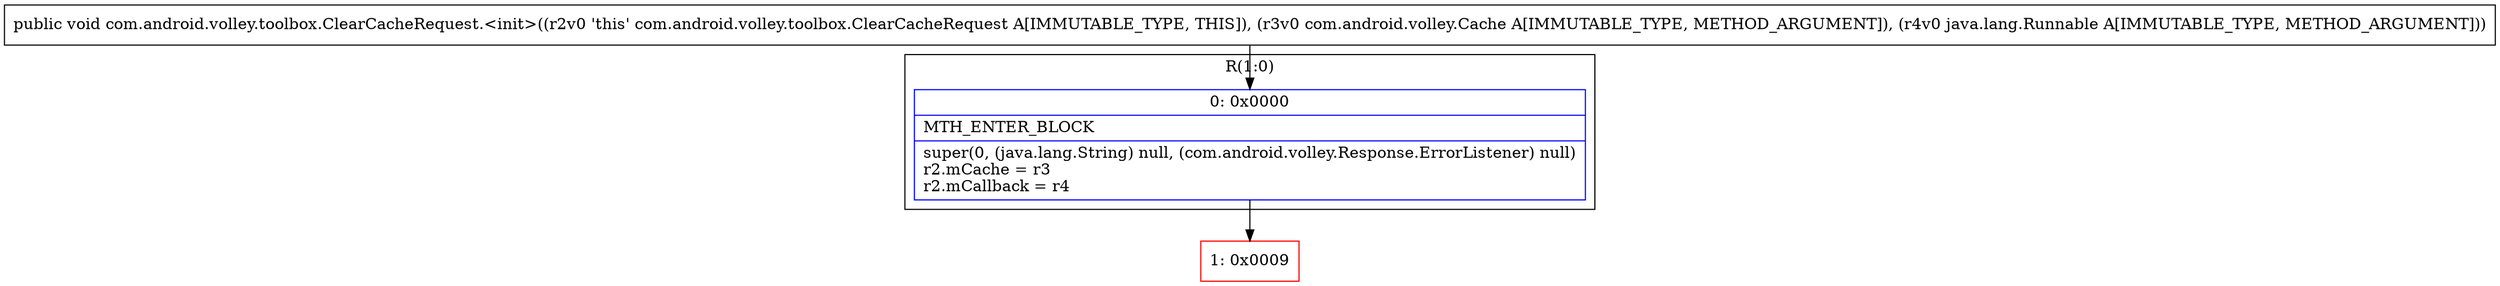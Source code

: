 digraph "CFG forcom.android.volley.toolbox.ClearCacheRequest.\<init\>(Lcom\/android\/volley\/Cache;Ljava\/lang\/Runnable;)V" {
subgraph cluster_Region_425087658 {
label = "R(1:0)";
node [shape=record,color=blue];
Node_0 [shape=record,label="{0\:\ 0x0000|MTH_ENTER_BLOCK\l|super(0, (java.lang.String) null, (com.android.volley.Response.ErrorListener) null)\lr2.mCache = r3\lr2.mCallback = r4\l}"];
}
Node_1 [shape=record,color=red,label="{1\:\ 0x0009}"];
MethodNode[shape=record,label="{public void com.android.volley.toolbox.ClearCacheRequest.\<init\>((r2v0 'this' com.android.volley.toolbox.ClearCacheRequest A[IMMUTABLE_TYPE, THIS]), (r3v0 com.android.volley.Cache A[IMMUTABLE_TYPE, METHOD_ARGUMENT]), (r4v0 java.lang.Runnable A[IMMUTABLE_TYPE, METHOD_ARGUMENT])) }"];
MethodNode -> Node_0;
Node_0 -> Node_1;
}

